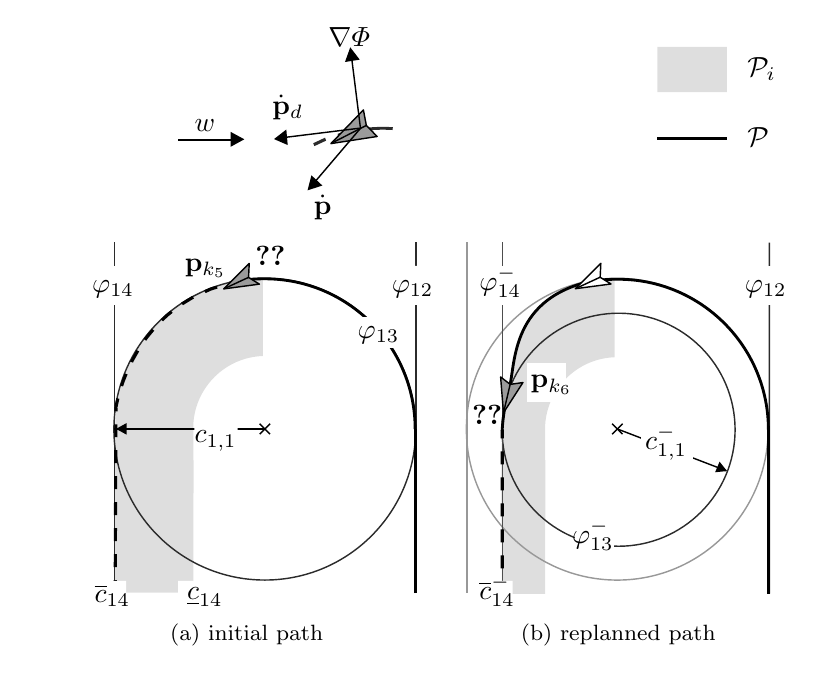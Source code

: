 
\definecolor{c2B2B2B}{RGB}{43,43,43}
\definecolor{cDEDEDE}{RGB}{222,222,222}
\definecolor{c989898}{RGB}{152,152,152}
\definecolor{cFFFFFF}{RGB}{255,255,255}
\definecolor{c4D4D4D}{RGB}{77,77,77}
\definecolor{c9B9B9B}{RGB}{155,155,155}


\def \globalscale {1.0}
\begin{tikzpicture}[y=0.80pt, x=0.80pt, yscale=-1.1*\globalscale, xscale=1.1*\globalscale, inner sep=0pt, outer sep=0pt]
\path[fill=c2B2B2B,line join=round,line width=0.256pt] (101.035,53.618) -- (96.203,55.875) -- (95.747,54.679) -- (100.579,52.422) -- (101.035,53.618) -- cycle(111.142,50.544) -- (106.029,52.063) -- (105.761,50.811) -- (110.873,49.293) -- (111.142,50.544) -- cycle;



\path[draw=c2B2B2B,line join=round,line width=1.024pt] (128.382,48.676) .. controls (127.048,48.592) and (125.706,48.549) .. (124.356,48.549) .. controls (119.772,48.549) and (115.267,49.039) .. (110.868,49.983);



  \path[fill=cDEDEDE,line join=round,even odd rule,line width=0.160pt] (201.222,113.929) .. controls (207.053,111.975) and (213.025,110.615) .. (219.486,110.501) -- (219.486,142.56) .. controls (204.173,143.122) and (191.822,155.287) .. (190.964,170.523) -- (190.977,183.15) -- (190.964,183.436) -- (190.964,183.726) .. controls (190.977,184.454) and (191.082,185.211) .. (191.062,185.927) -- (191.067,185.934) -- (191.067,187.706) -- (190.964,227.82) -- (190.964,235.038) -- (190.945,235.038) -- (190.945,235.181) -- (190.934,235.991) -- (190.992,239.682) -- (173.2,239.686) .. controls (173.479,219.657) and (172.479,191.161) .. (173.337,172.526) .. controls (173.756,163.425) and (175.776,156.454) .. (176.367,154.398) .. controls (178.587,146.679) and (177.003,123.939) .. (200.777,114.098) -- (201.222,113.929) -- cycle;



  \path[draw=c989898,line join=round,line width=0.512pt] (220.579,172.107) ellipse (1.742cm and 1.742cm);



  \path[draw=black,line join=round,line width=0.512pt] (222.748,174.144) -- (218.467,169.862);



  \path[draw=c2B2B2B,line join=round,line width=0.512pt] (283.011,95.45) -- (283.01,239.623);



  \path[draw=black,line join=round,line width=1.024pt] (212.566,111.222) .. controls (214.291,110.483) and (220.904,110.535) .. (220.904,110.535) .. controls (254.995,110.535) and (282.631,138.172) .. (282.631,172.263);



  \path[draw=black,line join=round,line width=0.512pt] (218.468,174.141) -- (222.749,169.86);



    \path[fill=cFFFFFF,line join=round,line width=0.160pt] (289.402,105.098) -- (276.953,105.098) -- (276.953,121.067) -- (289.408,121.067) -- (289.402,105.098) -- cycle;



    \path[cm={{1.0,0.0,0.0,1.0,(273.0,118.0)}}] (0.0,0.0) node[above right] () {$\varphi_{12}$};



  \path[draw=black,line join=round,line width=1.024pt] (282.63,239.634) -- (282.63,172.064);



  \path[draw=c2B2B2B,line join=round,line width=0.512pt] (221.117,172.326) ellipse (1.345cm and 1.345cm);



  \path[draw=c4D4D4D,line join=round,line width=0.512pt] (173.426,95.373) -- (173.426,239.546);



  \path[draw=black,line join=round,line width=0.512pt] (265.278,189.139) -- (220.778,172.072);



  \path[draw=black,line join=round,line width=1.024pt] (212.045,110.862) .. controls (176.502,117.439) and (178.896,145.63) .. (176.372,154.405) .. controls (173.763,163.476) and (173.365,171.946) .. (173.365,171.946) -- (173.379,172.211) -- (173.421,172.659);



  \path[draw=black,fill=c9B9B9B,line join=round,line width=0.512pt] (173.851,165.377) -- (181.843,152.948) -- (176.623,153.711) -- (172.68,150.646) -- (173.851,165.377) -- cycle;



  \path[fill=black,line join=round,line width=0.256pt] (172.733,229.239) -- (172.733,223.906) -- (174.013,223.906) -- (174.013,229.239) -- (172.733,229.239) -- cycle(172.733,218.573) -- (172.733,213.239) -- (174.013,213.239) -- (174.013,218.573) -- (172.733,218.573) -- cycle(172.733,207.906) -- (172.733,202.573) -- (174.013,202.573) -- (174.013,207.906) -- (172.733,207.906) -- cycle(172.733,197.239) -- (172.733,191.906) -- (174.013,191.906) -- (174.013,197.239) -- (172.733,197.239) -- cycle(172.733,186.573) -- (172.733,181.239) -- (174.013,181.239) -- (174.013,186.573) -- (172.733,186.573) -- cycle(172.733,175.906) -- (172.733,172.336) -- (174.013,172.336) -- (174.013,175.906) -- (172.733,175.906) -- cycle(172.733,239.906) -- (172.733,234.573) -- (174.013,234.573) -- (174.013,239.906) -- (172.733,239.906) -- cycle;



    \path[fill=cFFFFFF,line join=round,line width=0.160pt,rounded corners=0.0cm] (167.368,105.098) rectangle (179.818,121.068);



    \path[cm={{1.0,0.0,0.0,1.0,(164.0,118.0)}}] (0.0,0.0) node[above right] () {$\varphi_{14}^-$};



    \path[fill=cFFFFFF,line join=round,line width=0.160pt] (177.575,234.34) -- (165.126,234.34) -- (165.092,246.415) -- (177.571,246.384) -- (177.575,234.34) -- cycle;



    \path[cm={{1.0,0.0,0.0,1.0,(164.0,245.0)}}] (0.0,0.0) node[above right] () {$\overline{c}_{14}^-$};



    \path[fill=cFFFFFF,line join=round,line width=0.160pt,rounded corners=0.0cm] (230.323,173.232) rectangle (251.572,189.202);



    \path[cm={{1.0,0.0,0.0,1.0,(232.0,185.0)}}] (0.0,0.0) node[above right] () {$c_{1,1}^-$};



  \path[draw=black,fill=cFFFFFF,line join=round,line width=0.512pt] (203.356,114.421) -- (218.005,112.477) -- (213.56,109.723) -- (213.834,104.0) -- (203.356,114.421) -- cycle;



    \path[fill=cFFFFFF,line join=round,line width=0.160pt] (199.477,144.883) -- (183.508,144.883) -- (183.508,160.853) -- (199.477,160.853) -- (199.477,144.883) -- cycle;



    \path[cm={{1.0,0.0,0.0,1.0,(185.0,158.0)}}] (0.0,0.0) node[above right] () {$\mathbf{p}_{k_6}$};

    \path[cm={{1.0,0.0,0.0,1.0,(161.0,170.0)}}] (0.0,0.0) node[above right] () {\ref{sth:iii}};

    \path[fill=cFFFFFF,line join=round,line width=0.160pt,rounded corners=0.0cm] (192.405,96.882) rectangle (204.855,109.331);


  \path[draw=black,line join=round,line width=0.512pt] (203.717,114.257) -- (213.516,109.712);



  \path[draw=black,line join=round,line width=0.512pt] (174.025,164.733) -- (176.584,153.776);



    \path[fill=cFFFFFF,line join=round,line width=0.160pt] (219.226,208.57) -- (203.256,208.57) -- (203.256,224.54) -- (219.226,224.539) -- (219.226,208.57) -- cycle;



    \path[cm={{1.0,0.0,0.0,1.0,(202.0,222.0)}}] (0.0,0.0) node[above right] () {$\varphi_{13}^-$};



  \path[draw=c989898,line join=round,line width=0.512pt] (158.857,95.389) -- (158.857,239.562);



  \path[cm={{1.0,0.0,0.0,1.0,(181.0,261.0)}}] (0.0,0.0) node[above right] () {\footnotesize (b) replanned path};



  \path[fill=black,line join=round,line width=0.160pt] (262.593,185.444) -- (260.761,189.79) -- (265.657,189.295) -- (262.593,185.444) -- cycle;



\path[draw=c2B2B2B,line join=round,line width=0.512pt] (137.91,95.339) -- (137.91,239.512);



  \path[fill=cFFFFFF,line join=round,line width=0.160pt] (144.686,105.063) -- (131.236,105.063) -- (131.236,121.033) -- (144.696,121.067) -- (144.686,105.063) -- cycle;



  \path[cm={{1.0,0.0,0.0,1.0,(128.0,118.0)}}] (0.0,0.0) node[above right] () {$\varphi_{12}$};



\path[fill=cDEDEDE,line join=round,line width=0.160pt] (14.406,169.936) -- (14.431,169.936) .. controls (15.358,137.032) and (42.035,110.571) .. (75.024,109.99) -- (75.024,142.048) .. controls (59.711,142.611) and (47.36,154.775) .. (46.502,170.012) -- (46.515,182.639) -- (46.502,182.925) -- (46.502,183.215) .. controls (46.515,183.943) and (46.62,184.7) .. (46.6,185.416) -- (46.605,185.423) -- (46.605,187.195) -- (46.502,227.309) -- (46.502,234.527) -- (46.483,234.527) -- (46.483,234.67) -- (46.472,235.48) -- (46.53,239.171) -- (14.23,239.178) .. controls (14.23,237.505) and (14.209,240.813) .. (14.199,237.111) -- (14.199,235.569) -- (14.199,235.256) -- (14.199,234.837) -- (14.199,234.532) -- (14.199,171.898) -- (14.406,169.936) -- cycle;



\path[draw=c2B2B2B,line join=round,line width=0.512pt] (75.852,172.093) ellipse (1.742cm and 1.742cm);



\path[draw=black,line join=round,line width=0.512pt] (78.015,174.127) -- (73.74,169.846);



\path[draw=black,line join=round,line width=0.512pt] (73.742,174.127) -- (78.023,169.846);



\path[draw=c2B2B2B,line join=round,line width=0.512pt] (14.148,95.358) -- (14.148,239.531);



\path[draw=black,line join=round,line width=0.512pt] (75.923,172.019) -- (14.074,172.019);



\path[fill=black,line join=round,line width=0.160pt] (19.079,174.335) -- (19.073,169.619) -- (14.756,171.982) -- (19.079,174.335) -- cycle;



  \path[fill=cFFFFFF,line join=round,line width=0.160pt,rounded corners=0.0cm] (8.09,105.098) rectangle (20.54,121.068);



  \path[cm={{1.0,0.0,0.0,1.0,(5.0,118.0)}}] (0.0,0.0) node[above right] () {$\varphi_{14}$};



\path[draw=black,line join=round,line width=1.024pt] (67.526,111.038) .. controls (69.25,110.299) and (75.863,110.351) .. (75.863,110.351) .. controls (109.954,110.351) and (137.59,137.988) .. (137.59,172.079);



  \path[fill=cFFFFFF,line join=round,line width=0.160pt,rounded corners=0.0cm] (115.264,126.209) rectangle (131.233,138.659);



  \path[cm={{1.0,0.0,0.0,1.0,(114.0,137.0)}}] (0.0,0.0) node[above right] () {$\varphi_{13}$};



  \path[fill=cFFFFFF,line join=round,line width=0.160pt] (52.7,234.341) -- (40.25,234.341) -- (40.232,246.37) -- (52.711,246.37) -- (52.7,234.341) -- cycle;



  \path[cm={{1.0,0.0,0.0,1.0,(44.0,245.0)}}] (0.0,0.0) node[above right] () {$\underline{c}_{14}$};



  \path[fill=cFFFFFF,line join=round,line width=0.160pt] (64.669,169.394) -- (46.939,169.393) -- (46.939,181.843) -- (64.669,181.843) -- (64.669,169.394) -- cycle;



  \path[cm={{1.0,0.0,0.0,1.0,(47.0,181.0)}}] (0.0,0.0) node[above right] () {$c_{1,1}$};



\path[fill=black,line join=round,line width=0.256pt] (13.821,228.741) -- (13.844,223.408) -- (15.123,223.414) -- (15.101,228.747) -- (13.821,228.741) -- cycle(13.866,218.075) -- (13.889,212.742) -- (15.169,212.747) -- (15.146,218.08) -- (13.866,218.075) -- cycle(13.912,207.408) -- (13.934,202.075) -- (15.214,202.08) -- (15.192,207.414) -- (13.912,207.408) -- cycle(13.957,196.742) -- (13.98,191.408) -- (15.26,191.414) -- (15.237,196.747) -- (13.957,196.742) -- cycle(14.003,186.075) -- (14.025,180.742) -- (15.306,180.747) -- (15.283,186.081) -- (14.003,186.075) -- cycle(14.048,175.409) -- (14.071,170.075) -- (15.351,170.081) -- (15.328,175.414) -- (14.048,175.409) -- cycle(14.094,164.742) -- (14.1,163.194) -- (14.112,163.07) -- (14.148,162.95) -- (14.208,162.839) -- (14.289,162.744) -- (14.385,162.663) -- (14.495,162.604) -- (14.616,162.568) -- (14.74,162.557) -- (14.197,162.558) -- (14.498,161.04) -- (14.899,159.36) -- (16.15,159.63) -- (15.749,161.31) -- (15.458,162.782) -- (14.74,163.837) -- (15.38,163.2) -- (15.374,164.747) -- (14.094,164.742) -- cycle(16.417,154.191) -- (17.179,151.947) -- (18.299,149.167) -- (19.5,149.61) -- (18.38,152.39) -- (17.64,154.57) -- (16.417,154.191) -- cycle(20.537,144.286) -- (20.968,143.385) -- (23.139,139.583) -- (24.274,140.175) -- (22.103,143.977) -- (21.709,144.799) -- (20.537,144.286) -- cycle(26.113,135.1) -- (26.849,134.025) -- (29.455,130.878) -- (30.479,131.647) -- (27.872,134.793) -- (27.199,135.777) -- (26.113,135.1) -- cycle(33.153,126.959) -- (35.242,124.901) -- (37.182,123.374) -- (38.03,124.333) -- (36.09,125.86) -- (34.097,127.822) -- (33.153,126.959) -- cycle(41.51,120.144) -- (46.062,117.365) -- (46.795,118.415) -- (42.243,121.194) -- (41.51,120.144) -- cycle(50.959,115.072) -- (53.445,113.948) -- (56.011,113.156) -- (56.465,114.353) -- (53.899,115.145) -- (51.559,116.203) -- (50.959,115.072) -- cycle(61.106,111.582) -- (61.209,111.55) -- (66.431,110.616) -- (66.734,111.859) -- (61.511,112.794) -- (61.561,112.779) -- (61.106,111.582) -- cycle(13.775,239.408) -- (13.798,234.075) -- (15.078,234.08) -- (15.055,239.413) -- (13.775,239.408) -- cycle;



\path[cm={{1.0,0.0,0.0,1.0,(43.0,110.0)}}] (0.0,0.0) node[above right] () {$\mathbf{p}_{k_5}$};

\path[cm={{1.0,0.0,0.0,1.0,(72.0,105.0)}}] (0.0,0.0) node[above right] () {\ref{sth:i}};

  \path[fill=cFFFFFF,line join=round,line width=0.160pt] (18.915,234.341) -- (6.465,234.341) -- (6.432,246.416) -- (18.91,246.385) -- (18.915,234.341) -- cycle;



  \path[cm={{1.0,0.0,0.0,1.0,(6.0,245.0)}}] (0.0,0.0) node[above right] () {$\overline{c}_{14}$};



\path[draw=black,fill=c9B9B9B,line join=round,line width=0.512pt] (58.989,114.496) -- (73.637,112.541) -- (69.19,109.79) -- (69.459,104.067) -- (58.989,114.496) -- cycle;



\path[draw=black,line join=round,line width=0.512pt] (59.293,114.347) -- (69.093,109.807);



\path[cm={{1.0,0.0,0.0,1.0,(37.0,261.0)}}] (0.0,0.0) node[above right] () {\footnotesize (a) initial path};



\path[draw=black,line join=round,line width=1.024pt] (137.59,239.45) -- (137.59,171.88);



\path[fill=cDEDEDE,line join=round,even odd rule,line width=0.160pt] (237.026,15.083) -- (265.61,15.083) -- (265.61,33.668) -- (237.026,33.667) -- (237.026,15.083) -- cycle;



\path[cm={{1.0,0.0,0.0,1.0,(274.0,29.0)}}] (0.0,0.0) node[above right] () {$\mathcal{P}_i$};



\path[draw=black,line join=round,line width=1.024pt] (237.026,52.583) -- (265.611,52.583);



\path[cm={{1.0,0.0,0.0,1.0,(274.0,56.0)}}] (0.0,0.0) node[above right] () {$\mathcal{P}$};



\path[draw=black,fill=c9B9B9B,line join=round,line width=0.512pt] (103.002,54.837) -- (121.991,51.915) -- (117.552,47.394) -- (116.34,41.008) -- (103.002,54.837) -- cycle;



\path[draw=black,line join=round,line width=0.512pt] (115.152,48.645) -- (111.367,18.49);



\path[draw=black,line join=round,line width=0.512pt] (115.234,48.447) -- (94.37,72.971);



\path[cm={{1.0,0.0,0.0,1.0,(102.0,15.0)}}] (0.0,0.0) node[above right] () {$\nabla\varPhi$};



\path[cm={{1.0,0.0,0.0,1.0,(96.0,86.0)}}] (0.0,0.0) node[above right] () {$\dot{\mathbf{p}}$};



\path[cm={{1.0,0.0,0.0,1.0,(79.0,45.0)}}] (0.0,0.0) node[above right] () {$\dot{\mathbf{p}}_d$};



\path[draw=black,line join=round,line width=0.512pt] (117.552,47.38) -- (103.134,54.727);



\path[fill=black,line join=round,line width=0.160pt] (99.472,72.04) -- (94.993,67.855) -- (93.398,74.051) -- (99.472,72.04) -- cycle;



\path[fill=black,line join=round,line width=0.160pt] (108.783,21.326) -- (114.839,20.374) -- (110.94,15.302) -- (108.783,21.326) -- cycle;



\path[fill=black,line join=round,line width=0.160pt] (79.638,52.977) -- (85.258,55.426) -- (84.692,49.053) -- (79.638,52.977) -- cycle;



\path[draw=black,line join=round,line width=0.512pt] (82.518,52.488) -- (114.862,48.504);



\path[draw=black,line join=round,line width=0.512pt] (40.385,53.357) -- (62.717,53.357);



\path[cm={{1.0,0.0,0.0,1.0,(47.0,50.0)}}] (0.0,0.0) node[above right] () {$w$};



\path[fill=black,line join=round,line width=0.160pt] (61.825,50.014) -- (61.833,56.145) -- (67.445,53.072) -- (61.825,50.014) -- cycle;




\end{tikzpicture}

